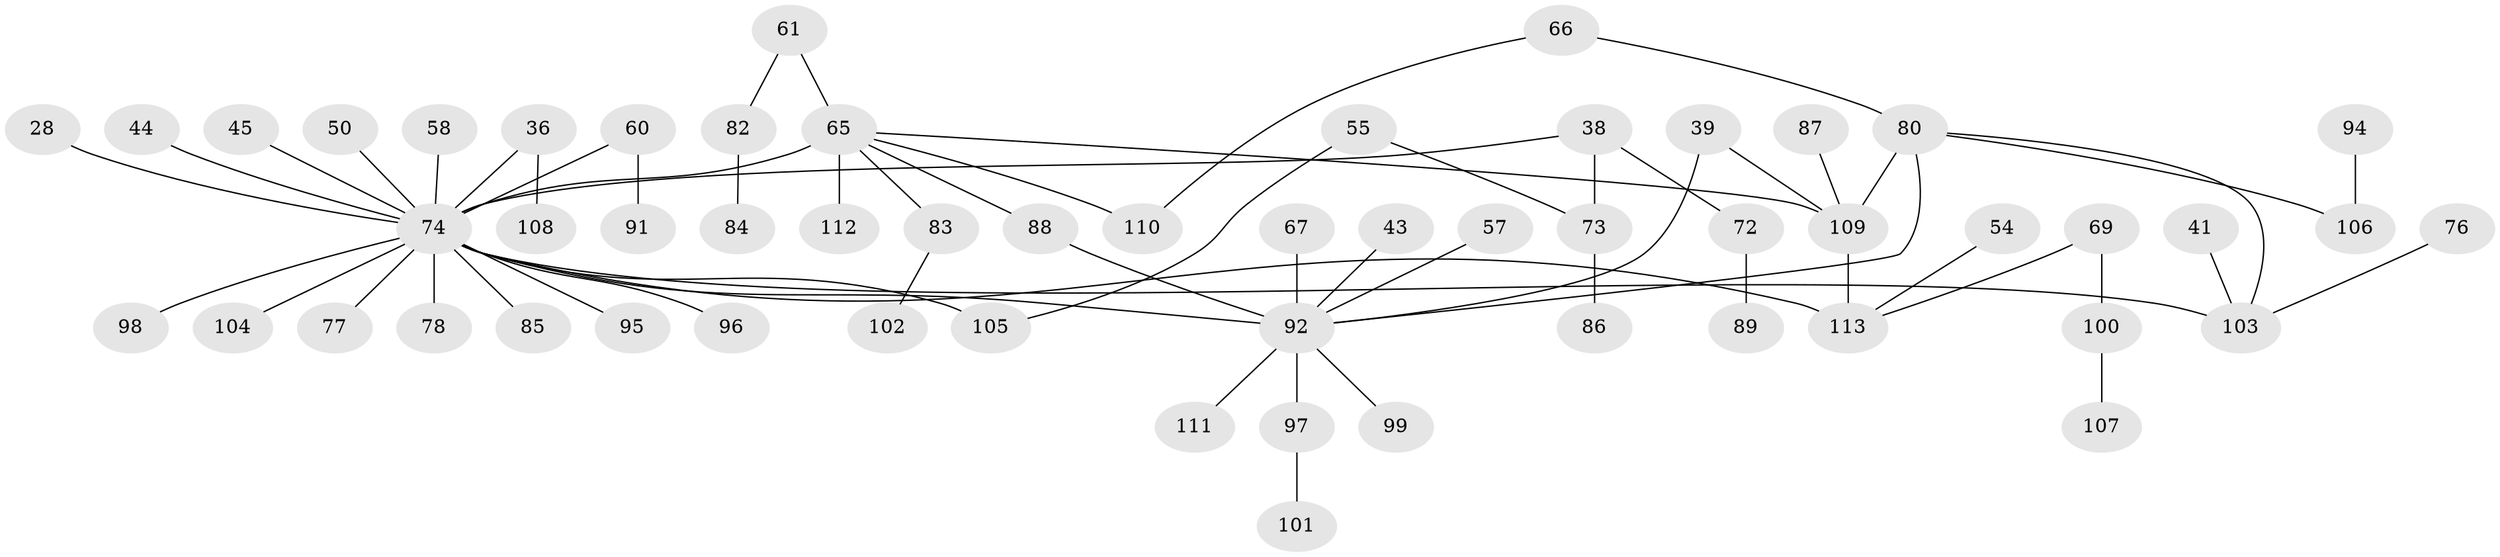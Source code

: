 // original degree distribution, {5: 0.07079646017699115, 7: 0.008849557522123894, 6: 0.017699115044247787, 4: 0.10619469026548672, 1: 0.35398230088495575, 3: 0.168141592920354, 2: 0.2743362831858407}
// Generated by graph-tools (version 1.1) at 2025/41/03/09/25 04:41:11]
// undirected, 56 vertices, 62 edges
graph export_dot {
graph [start="1"]
  node [color=gray90,style=filled];
  28;
  36;
  38 [super="+24"];
  39;
  41;
  43;
  44;
  45;
  50;
  54;
  55;
  57;
  58;
  60;
  61;
  65 [super="+53+64"];
  66;
  67;
  69;
  72;
  73 [super="+71"];
  74 [super="+16+7+17+34"];
  76;
  77 [super="+19"];
  78;
  80 [super="+47+5"];
  82;
  83;
  84;
  85;
  86;
  87;
  88 [super="+70"];
  89;
  91;
  92 [super="+4+9+14+32+79"];
  94;
  95;
  96;
  97;
  98;
  99;
  100;
  101;
  102;
  103 [super="+37"];
  104;
  105 [super="+31"];
  106 [super="+35"];
  107;
  108;
  109 [super="+46"];
  110;
  111;
  112;
  113 [super="+68+93"];
  28 -- 74;
  36 -- 108;
  36 -- 74;
  38 -- 72;
  38 -- 73 [weight=2];
  38 -- 74;
  39 -- 92;
  39 -- 109;
  41 -- 103;
  43 -- 92;
  44 -- 74;
  45 -- 74;
  50 -- 74;
  54 -- 113;
  55 -- 73;
  55 -- 105;
  57 -- 92 [weight=2];
  58 -- 74;
  60 -- 91;
  60 -- 74;
  61 -- 82;
  61 -- 65;
  65 -- 83;
  65 -- 109;
  65 -- 112;
  65 -- 74 [weight=3];
  65 -- 110;
  65 -- 88;
  66 -- 110;
  66 -- 80;
  67 -- 92;
  69 -- 100;
  69 -- 113;
  72 -- 89;
  73 -- 86;
  74 -- 105 [weight=2];
  74 -- 85;
  74 -- 92 [weight=4];
  74 -- 78;
  74 -- 95;
  74 -- 96;
  74 -- 98;
  74 -- 103;
  74 -- 104;
  74 -- 113 [weight=4];
  74 -- 77;
  76 -- 103;
  80 -- 103;
  80 -- 109 [weight=3];
  80 -- 106;
  80 -- 92;
  82 -- 84;
  83 -- 102;
  87 -- 109;
  88 -- 92;
  92 -- 97;
  92 -- 99;
  92 -- 111;
  94 -- 106;
  97 -- 101;
  100 -- 107;
  109 -- 113 [weight=2];
}

